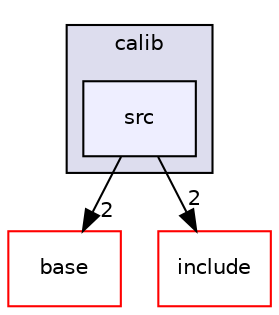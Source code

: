 digraph "/home/travis/build/AliceO2Group/AliceO2/Detectors/CPV/calib/src" {
  bgcolor=transparent;
  compound=true
  node [ fontsize="10", fontname="Helvetica"];
  edge [ labelfontsize="10", labelfontname="Helvetica"];
  subgraph clusterdir_09ac740ef76ce36f9a01e5a702df673a {
    graph [ bgcolor="#ddddee", pencolor="black", label="calib" fontname="Helvetica", fontsize="10", URL="dir_09ac740ef76ce36f9a01e5a702df673a.html"]
  dir_2d50d78b4d97df1b1b9a9fdb036db896 [shape=box, label="src", style="filled", fillcolor="#eeeeff", pencolor="black", URL="dir_2d50d78b4d97df1b1b9a9fdb036db896.html"];
  }
  dir_9f065a6c27ad05d142739bd8f4136180 [shape=box label="base" color="red" URL="dir_9f065a6c27ad05d142739bd8f4136180.html"];
  dir_016f66a9fb645873222c1016e54f5c8e [shape=box label="include" color="red" URL="dir_016f66a9fb645873222c1016e54f5c8e.html"];
  dir_2d50d78b4d97df1b1b9a9fdb036db896->dir_9f065a6c27ad05d142739bd8f4136180 [headlabel="2", labeldistance=1.5 headhref="dir_000374_000211.html"];
  dir_2d50d78b4d97df1b1b9a9fdb036db896->dir_016f66a9fb645873222c1016e54f5c8e [headlabel="2", labeldistance=1.5 headhref="dir_000374_000366.html"];
}
